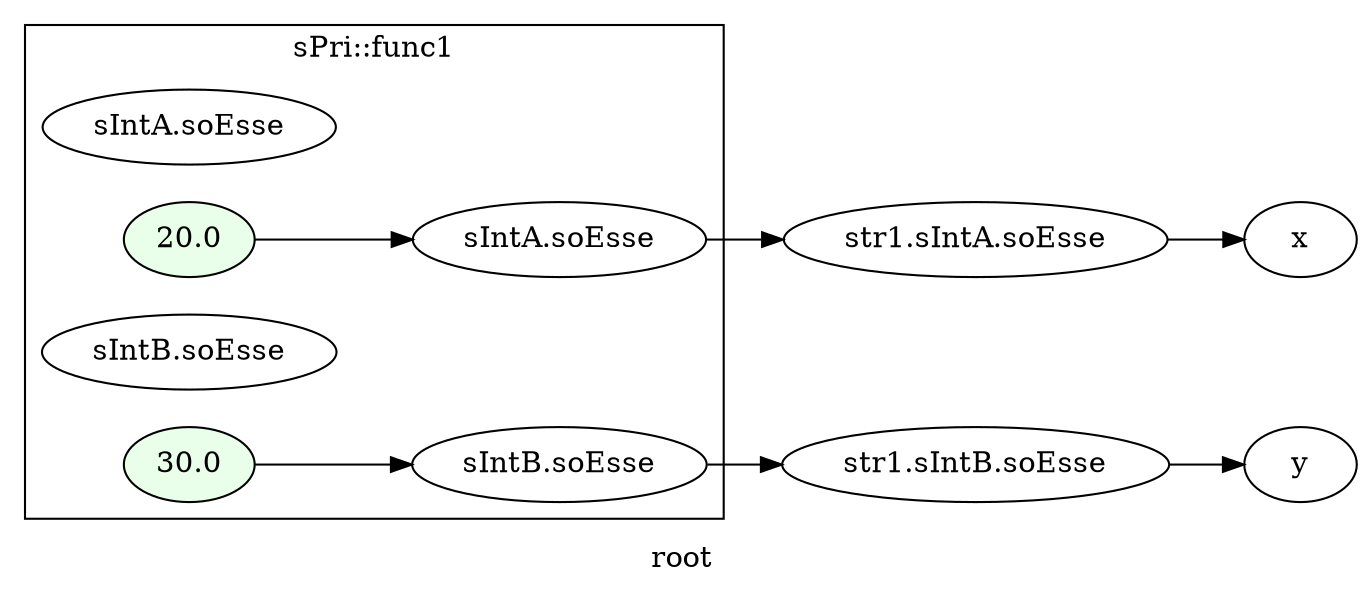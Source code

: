 digraph G
{
rankdir=LR;
label = "root";
	node_000013 [ label = "str1.sIntA.soEsse", startingline=21 ]
	node_000014 [ label = "str1.sIntB.soEsse", startingline=21 ]
	node_000015 [ label = "x", startingline=23 ]
	node_000016 [ label = "y", startingline=24 ]
subgraph cluster_23 {
label = "sPri::func1";
parent = "G";
startingline = 21;
	node_000007 [ label = "sIntA.soEsse", startingline=14 ]
	node_000008 [ label = "20.0", style=filled, fillcolor="#E9FFE9", startingline=14 ]
	node_000009 [ label = "sIntA.soEsse", startingline=14 ]
	node_000010 [ label = "sIntB.soEsse", startingline=15 ]
	node_000011 [ label = "30.0", style=filled, fillcolor="#E9FFE9", startingline=15 ]
	node_000012 [ label = "sIntB.soEsse", startingline=15 ]
}
	node_000013 -> node_000015
	node_000014 -> node_000016
	node_000008 -> node_000009
	node_000009 -> node_000013
	node_000011 -> node_000012
	node_000012 -> node_000014
}
